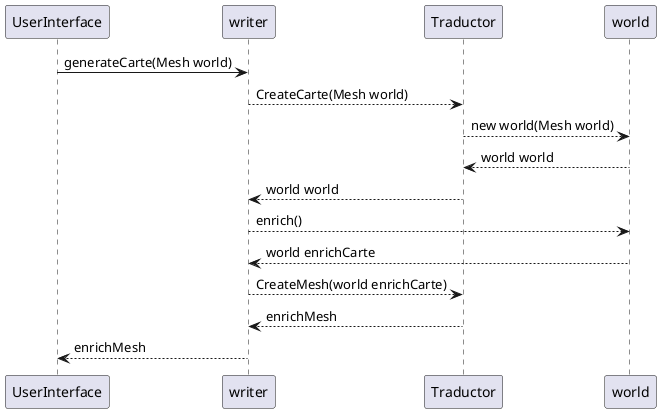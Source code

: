 @startuml
UserInterface -> writer : generateCarte(Mesh world)
writer --> Traductor : CreateCarte(Mesh world)
Traductor --> world : new world(Mesh world)
Traductor <-- world : world world
writer <-- Traductor : world world
writer --> world : enrich()
writer <-- world : world enrichCarte
writer --> Traductor : CreateMesh(world enrichCarte)
writer <-- Traductor : enrichMesh
UserInterface <-- writer : enrichMesh


@enduml